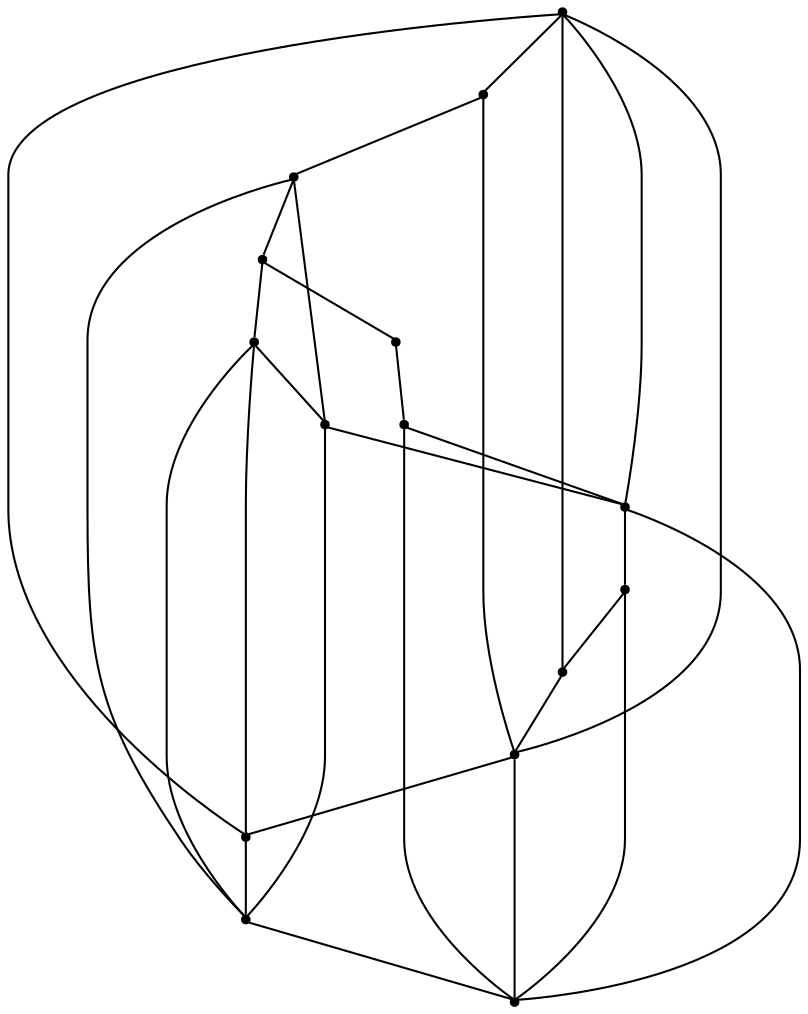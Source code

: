 graph {
  node [shape=point,comment="{\"directed\":false,\"doi\":\"10.1007/978-3-319-03841-4_26\",\"figure\":\"1 (3)\"}"]

  v0 [pos="1260.72972970204,1728.3286516295598"]
  v1 [pos="1599.9919333459156,1819.1851935225054"]
  v2 [pos="1051.0535673208963,1539.64357637225"]
  v3 [pos="921.4643289442563,1141.0365828987956"]
  v4 [pos="1207.7301703653156,1680.6373862787086"]
  v5 [pos="967.9946953011492,1275.2960958680487"]
  v6 [pos="1106.8572500517423,1584.8092260168773"]
  v7 [pos="1028.6468410388804,1470.719792093684"]
  v8 [pos="1156.5222673003314,1633.2839040647596"]
  v9 [pos="947.7800916434444,1209.5478037375617"]
  v10 [pos="1461.237825971572,1793.4434732009704"]
  v11 [pos="1395.0441433746075,1770.997936366716"]
  v12 [pos="987.8131113308668,1339.8358213005022"]
  v13 [pos="1008.1277321639685,1404.4046703543227"]
  v14 [pos="1330.0931678195332,1746.902400128033"]

  v0 -- v1 [id="-1",pos="1260.72972970204,1728.3286516295598 1360.4800207463913,1786.1466794121493 1476.3754360563555,1819.1850663451196 1599.9919333459156,1819.1851935225054"]
  v3 -- v5 [id="-2",pos="921.4643289442563,1141.0365828987956 967.9946953011492,1275.2960958680487 967.9946953011492,1275.2960958680487 967.9946953011492,1275.2960958680487"]
  v5 -- v12 [id="-3",pos="967.9946953011492,1275.2960958680487 987.8131113308668,1339.8358213005022 987.8131113308668,1339.8358213005022 987.8131113308668,1339.8358213005022"]
  v12 -- v13 [id="-4",pos="987.8131113308668,1339.8358213005022 1008.1277321639685,1404.4046703543227 1008.1277321639685,1404.4046703543227 1008.1277321639685,1404.4046703543227"]
  v3 -- v9 [id="-7",pos="921.4643289442563,1141.0365828987956 947.7800916434444,1209.5478037375617 947.7800916434444,1209.5478037375617 947.7800916434444,1209.5478037375617"]
  v9 -- v5 [id="-8",pos="947.7800916434444,1209.5478037375617 967.9946953011492,1275.2960958680487 967.9946953011492,1275.2960958680487 967.9946953011492,1275.2960958680487"]
  v9 -- v6 [id="-10",pos="947.7800916434444,1209.5478037375617 1095.7483449253805,1594.8066403210346 1095.7483449253805,1594.8066403210346 1095.7483449253805,1594.8066403210346 1106.8572500517423,1584.8092260168773 1106.8572500517423,1584.8092260168773 1106.8572500517423,1584.8092260168773"]
  v13 -- v7 [id="-13",pos="1008.1277321639685,1404.4046703543227 1028.6468410388804,1470.719792093684 1028.6468410388804,1470.719792093684 1028.6468410388804,1470.719792093684"]
  v7 -- v2 [id="-14",pos="1028.6468410388804,1470.719792093684 1051.0535673208963,1539.64357637225 1051.0535673208963,1539.64357637225 1051.0535673208963,1539.64357637225"]
  v7 -- v6 [id="-19",pos="1028.6468410388804,1470.719792093684 1031.0850141858082,1472.115818258507 1031.0850141858082,1472.115818258507 1031.0850141858082,1472.115818258507 1106.8572500517423,1584.8092260168773 1106.8572500517423,1584.8092260168773 1106.8572500517423,1584.8092260168773"]
  v2 -- v6 [id="-20",pos="1051.0535673208963,1539.64357637225 1106.8572500517423,1584.8092260168773 1106.8572500517423,1584.8092260168773 1106.8572500517423,1584.8092260168773"]
  v6 -- v14 [id="-21",pos="1106.8572500517423,1584.8092260168773 1324.0126070990007,1760.5547653250433 1324.0126070990007,1760.5547653250433 1324.0126070990007,1760.5547653250433 1330.0931678195332,1746.902400128033 1330.0931678195332,1746.902400128033 1330.0931678195332,1746.902400128033"]
  v2 -- v8 [id="-22",pos="1051.0535673208963,1539.64357637225 1156.5222673003314,1633.2839040647596 1156.5222673003314,1633.2839040647596 1156.5222673003314,1633.2839040647596"]
  v8 -- v4 [id="-23",pos="1156.5222673003314,1633.2839040647596 1207.7301703653156,1680.6373862787086 1207.7301703653156,1680.6373862787086 1207.7301703653156,1680.6373862787086"]
  v4 -- v0 [id="-24",pos="1207.7301703653156,1680.6373862787086 1260.72972970204,1728.3286516295598 1260.72972970204,1728.3286516295598 1260.72972970204,1728.3286516295598"]
  v6 -- v8 [id="-25",pos="1106.8572500517423,1584.8092260168773 1156.5222673003314,1633.2839040647596 1156.5222673003314,1633.2839040647596 1156.5222673003314,1633.2839040647596"]
  v4 -- v14 [id="-27",pos="1207.7301703653156,1680.6373862787086 1330.0931678195332,1746.902400128033 1330.0931678195332,1746.902400128033 1330.0931678195332,1746.902400128033"]
  v0 -- v11 [id="-28",pos="1260.72972970204,1728.3286516295598 1395.0441433746075,1770.997936366716 1395.0441433746075,1770.997936366716 1395.0441433746075,1770.997936366716"]
  v0 -- v14 [id="-29",pos="1260.72972970204,1728.3286516295598 1330.0931678195332,1746.902400128033 1330.0931678195332,1746.902400128033 1330.0931678195332,1746.902400128033"]
  v14 -- v1 [id="-30",pos="1330.0931678195332,1746.902400128033 1599.9919333459156,1819.1851935225054 1599.9919333459156,1819.1851935225054 1599.9919333459156,1819.1851935225054"]
  v11 -- v10 [id="-32",pos="1395.0441433746075,1770.997936366716 1461.237825971572,1793.4434732009704 1461.237825971572,1793.4434732009704 1461.237825971572,1793.4434732009704"]
  v10 -- v3 [id="-33",pos="1461.237825971572,1793.4434732009704 1529.064867936722,1815.4679257105704 1529.064867936722,1815.4679257105704 1529.064867936722,1815.4679257105704 1599.9910426077124,1141.0365828987956 1599.9910426077124,1141.0365828987956 1599.9910426077124,1141.0365828987956 921.4643289442563,1141.0365828987956 921.4643289442563,1141.0365828987956 921.4643289442563,1141.0365828987956"]
  v14 -- v11 [id="-34",pos="1330.0931678195332,1746.902400128033 1395.0441433746075,1770.997936366716 1395.0441433746075,1770.997936366716 1395.0441433746075,1770.997936366716"]
  v1 -- v5 [id="-35",pos="1599.9919333459156,1819.1851935225054 1599.9910426077124,1141.0365828987956 1599.9910426077124,1141.0365828987956 1599.9910426077124,1141.0365828987956 967.9946953011492,1275.2960958680487 967.9946953011492,1275.2960958680487 967.9946953011492,1275.2960958680487"]
  v12 -- v10 [id="-39",pos="987.8131113308668,1339.8358213005022 1599.9910426077124,1141.0365828987956 1599.9910426077124,1141.0365828987956 1599.9910426077124,1141.0365828987956 1461.237825971572,1793.4434732009704 1461.237825971572,1793.4434732009704 1461.237825971572,1793.4434732009704"]
  v11 -- v9 [id="-42",pos="1395.0441433746075,1770.997936366716 1599.9910426077124,1141.0365828987956 1599.9910426077124,1141.0365828987956 1599.9910426077124,1141.0365828987956 947.7800916434444,1209.5478037375617 947.7800916434444,1209.5478037375617 947.7800916434444,1209.5478037375617"]
  v10 -- v9 [id="-58",pos="1461.237825971572,1793.4434732009704 947.7800916434444,1209.5478037375617 947.7800916434444,1209.5478037375617 947.7800916434444,1209.5478037375617"]
  v3 -- v2 [id="-59",pos="921.4643289442563,1141.0365828987956 921.4643448502957,1290.0244407110436 969.5368422861291,1427.7903823297002 1051.0535673208963,1539.64357637225"]
  v2 -- v0 [id="-60",pos="1051.0535673208963,1539.64357637225 1106.8108923480322,1616.2895650008306 1178.2578201348035,1680.7683559275952 1260.72972970204,1728.3286516295598"]
}